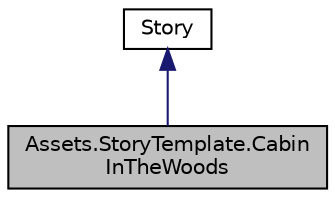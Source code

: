 digraph "Assets.StoryTemplate.CabinInTheWoods"
{
  edge [fontname="Helvetica",fontsize="10",labelfontname="Helvetica",labelfontsize="10"];
  node [fontname="Helvetica",fontsize="10",shape=record];
  Node1 [label="Assets.StoryTemplate.Cabin\lInTheWoods",height=0.2,width=0.4,color="black", fillcolor="grey75", style="filled", fontcolor="black"];
  Node2 -> Node1 [dir="back",color="midnightblue",fontsize="10",style="solid",fontname="Helvetica"];
  Node2 [label="Story",height=0.2,width=0.4,color="black", fillcolor="white", style="filled",URL="$d5/da9/classAssets_1_1Story.html"];
}
